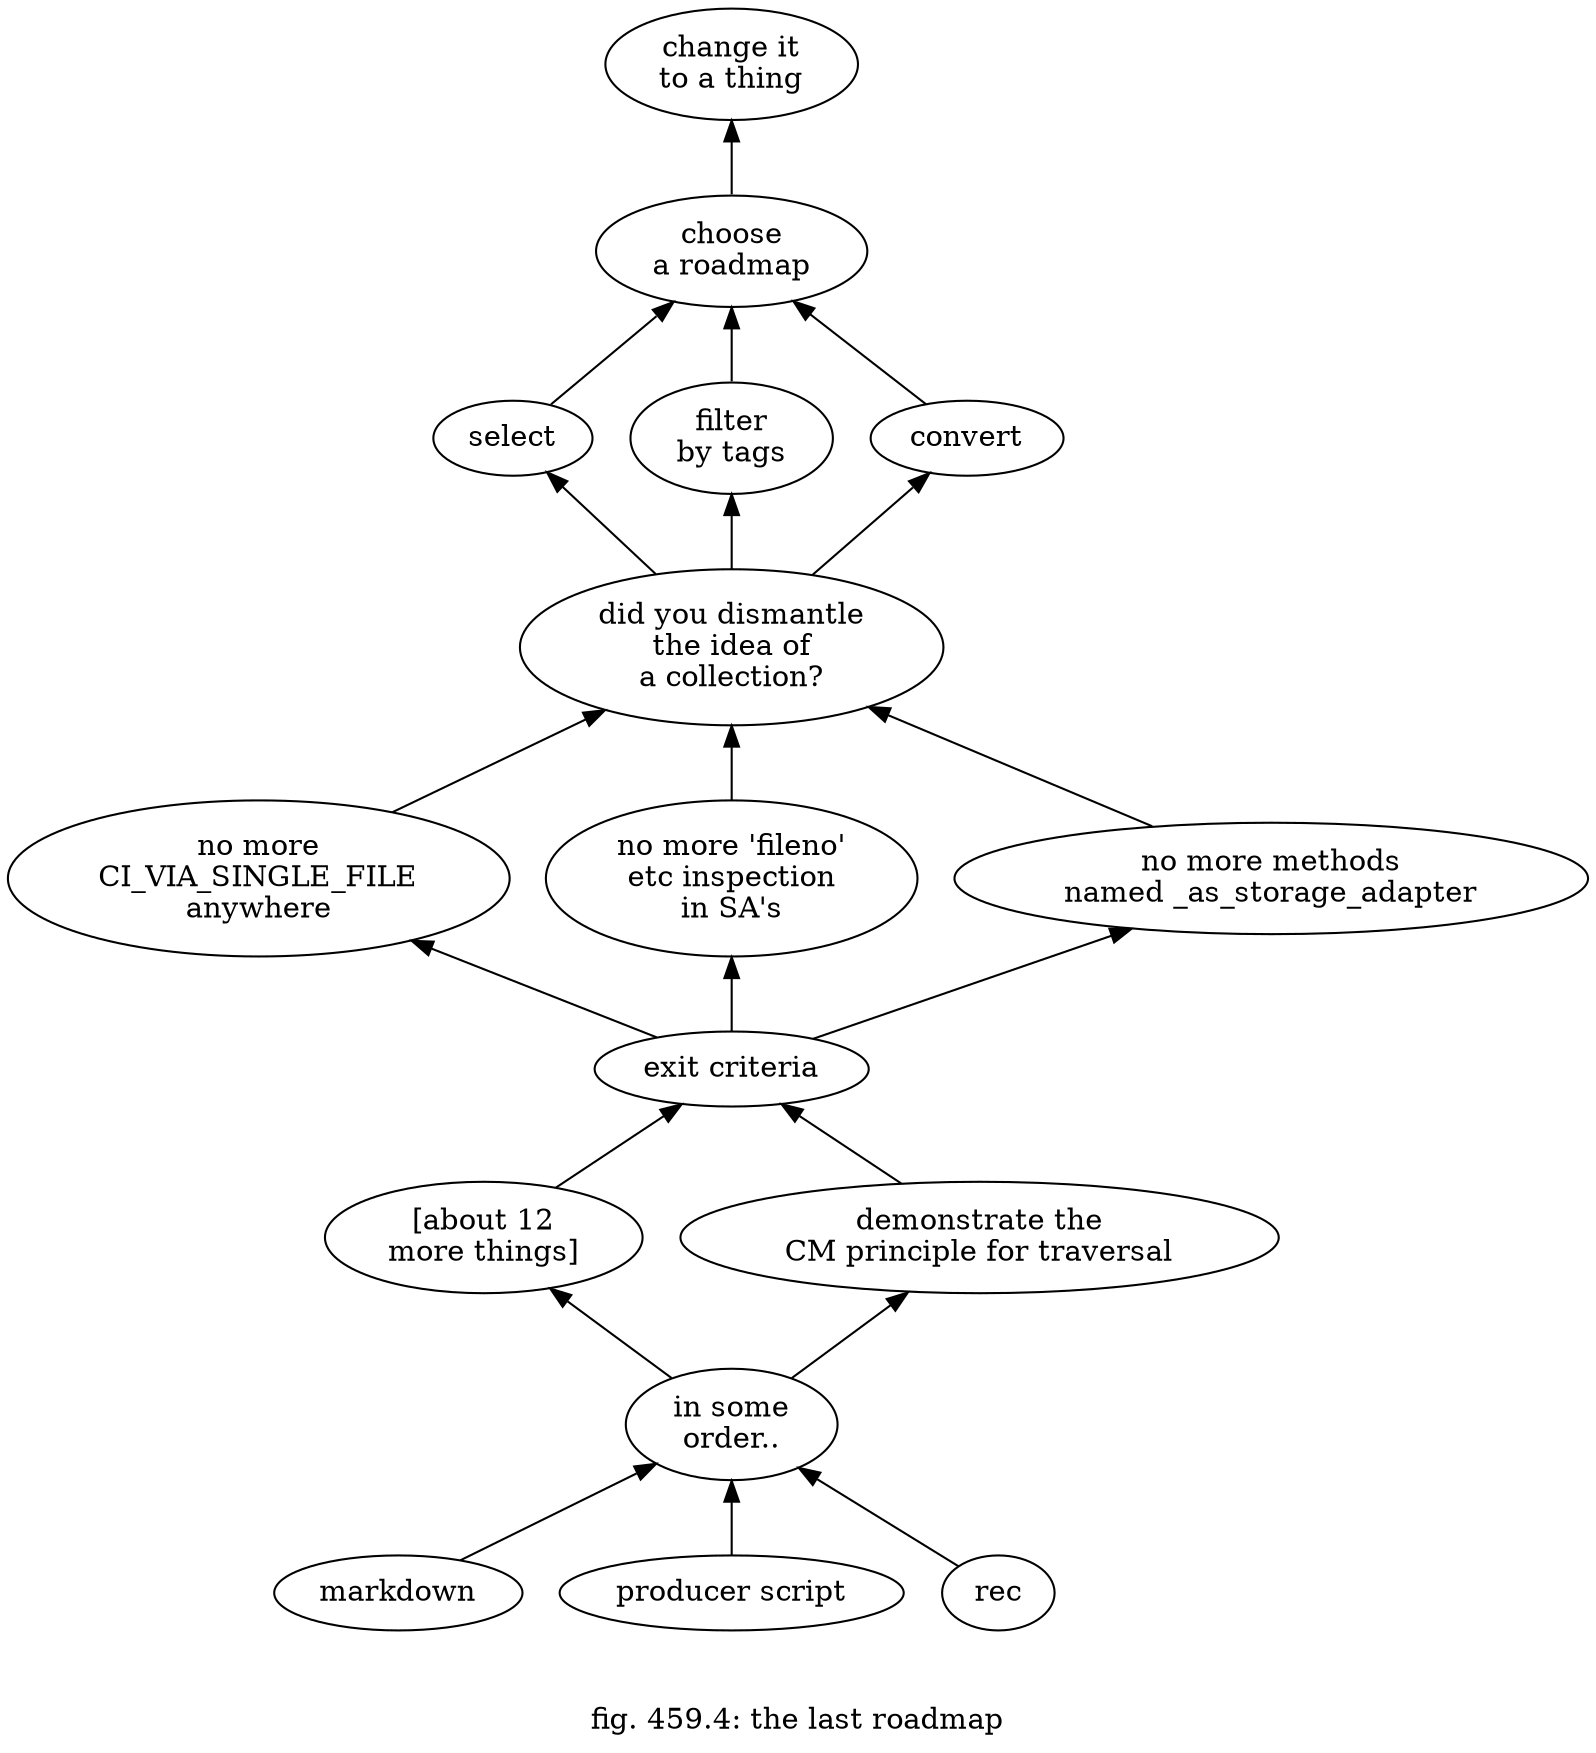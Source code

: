 digraph g {
label="\n
fig. 459.4: the last roadmap"
rankdir=BT
n5[label="change it\nto a thing"]
n4->n5
n4[label="choose\na roadmap"]
n3_C->n4
n3_B->n4
n3_A->n4
n3_C[label="select"]
n3_B[label="filter\nby tags"]
n3_A[label="convert"]
n2->n3_C
n2->n3_B
n2->n3_A
n2[label="did you dismantle\nthe idea of\na collection?"]
n1_900->n2
n1_770->n2
n1_752->n2
n1_900[label="no more\nCI_VIA_SINGLE_FILE\nanywhere"]
n1_770[label="no more 'fileno'\netc inspection\nin SA's"]
n1_752[label="no more methods\nnamed _as_storage_adapter"]
n1_750->n1_900
n1_750->n1_770
n1_750->n1_752
n1_750[label="exit criteria"]
n1_500->n1_750
n1_050->n1_750
n1_500[label="[about 12\nmore things]"]
n1_050[label="demonstrate the\nCM principle for traversal"]
n1->n1_500
n1->n1_050
n1[label="in some\norder.."]
n1_C->n1
n1_B->n1
n1_A->n1
n1_C[label="markdown"]
n1_B[label="producer script"]
n1_A[label="rec"]
}
/*
# #born
*/
